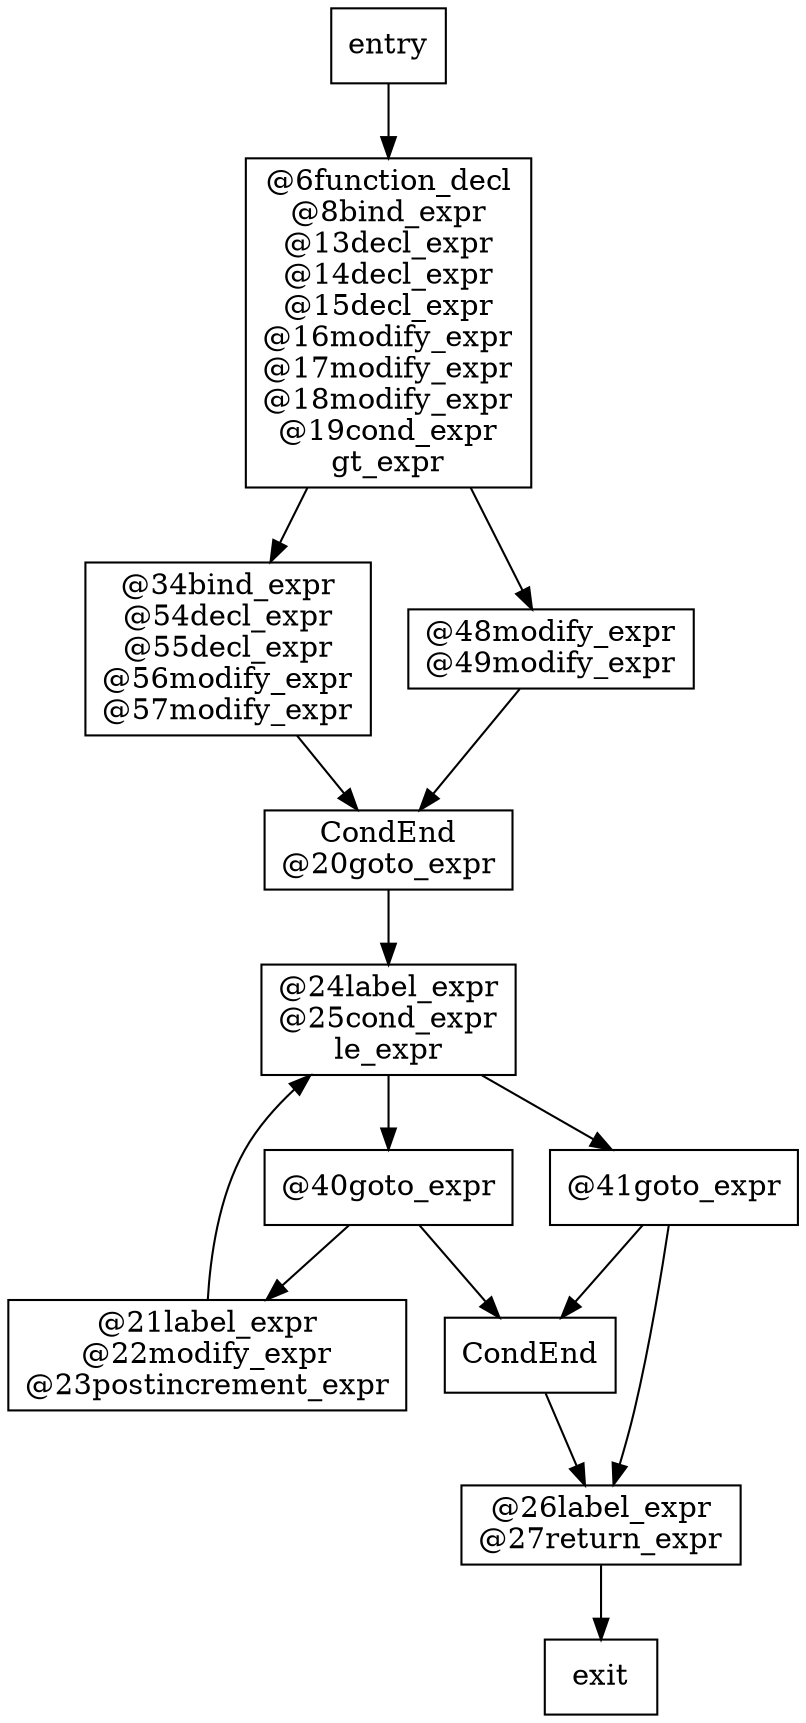 digraph CFG {
	 node [shape = box]	node1[label = "entry\n"]
	node2[label = "@6function_decl\n@8bind_expr\n@13decl_expr\n@14decl_expr\n@15decl_expr\n@16modify_expr\n@17modify_expr\n@18modify_expr\n@19cond_expr\ngt_expr\n"]
	node3[label = "@34bind_expr\n@54decl_expr\n@55decl_expr\n@56modify_expr\n@57modify_expr\n"]
	node4[label = "@48modify_expr\n@49modify_expr\n"]
	node5[label = "CondEnd\n@20goto_expr\n"]
	node6[label = "@24label_expr\n@25cond_expr\nle_expr\n"]
	node7[label = "@40goto_expr\n"]
	node8[label = "@41goto_expr\n"]
	node9[label = "@21label_expr\n@22modify_expr\n@23postincrement_expr\n"]
	node10[label = "CondEnd\n"]
	node11[label = "@26label_expr\n@27return_expr\n"]
	node12[label = "exit\n"]
	node1 -> node2;
	node2 -> node3;
	node2 -> node4;
	node3 -> node5;
	node4 -> node5;
	node5 -> node6;
	node6 -> node7;
	node6 -> node8;
	node7 -> node9;
	node7 -> node10;
	node8 -> node10;
	node8 -> node11;
	node9 -> node6;
	node10 -> node11;
	node11 -> node12;
}
